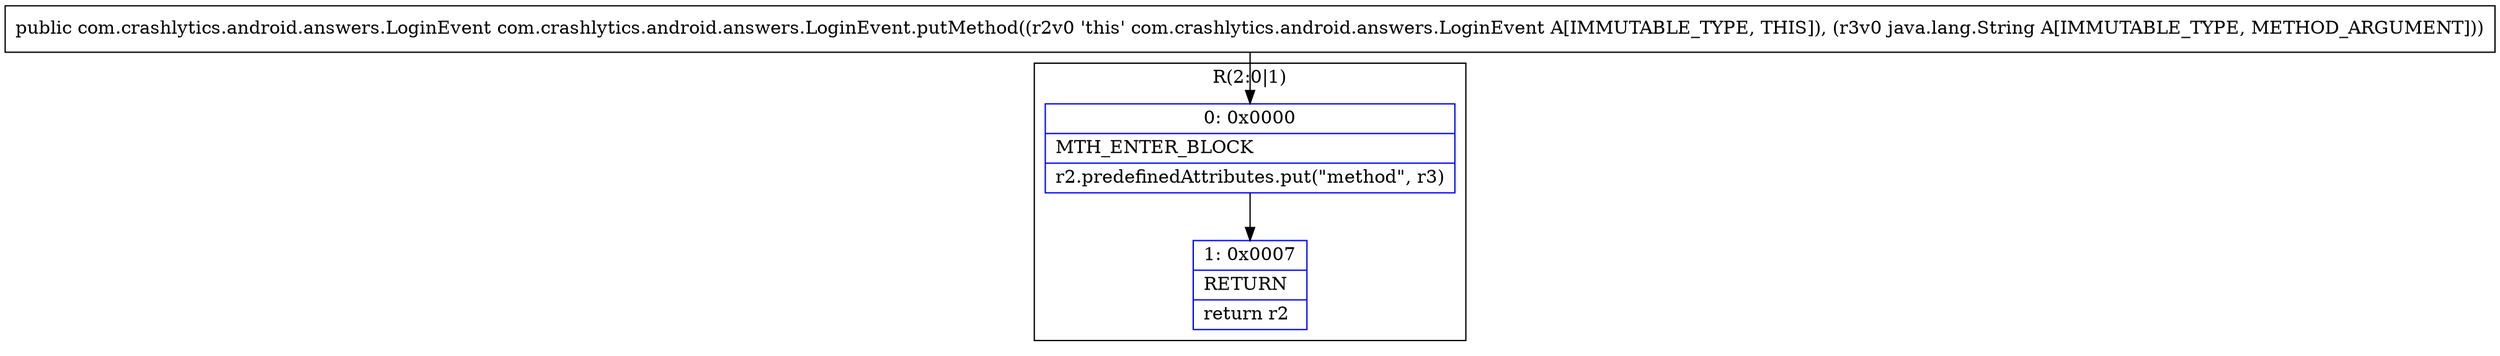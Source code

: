 digraph "CFG forcom.crashlytics.android.answers.LoginEvent.putMethod(Ljava\/lang\/String;)Lcom\/crashlytics\/android\/answers\/LoginEvent;" {
subgraph cluster_Region_2012870458 {
label = "R(2:0|1)";
node [shape=record,color=blue];
Node_0 [shape=record,label="{0\:\ 0x0000|MTH_ENTER_BLOCK\l|r2.predefinedAttributes.put(\"method\", r3)\l}"];
Node_1 [shape=record,label="{1\:\ 0x0007|RETURN\l|return r2\l}"];
}
MethodNode[shape=record,label="{public com.crashlytics.android.answers.LoginEvent com.crashlytics.android.answers.LoginEvent.putMethod((r2v0 'this' com.crashlytics.android.answers.LoginEvent A[IMMUTABLE_TYPE, THIS]), (r3v0 java.lang.String A[IMMUTABLE_TYPE, METHOD_ARGUMENT])) }"];
MethodNode -> Node_0;
Node_0 -> Node_1;
}

